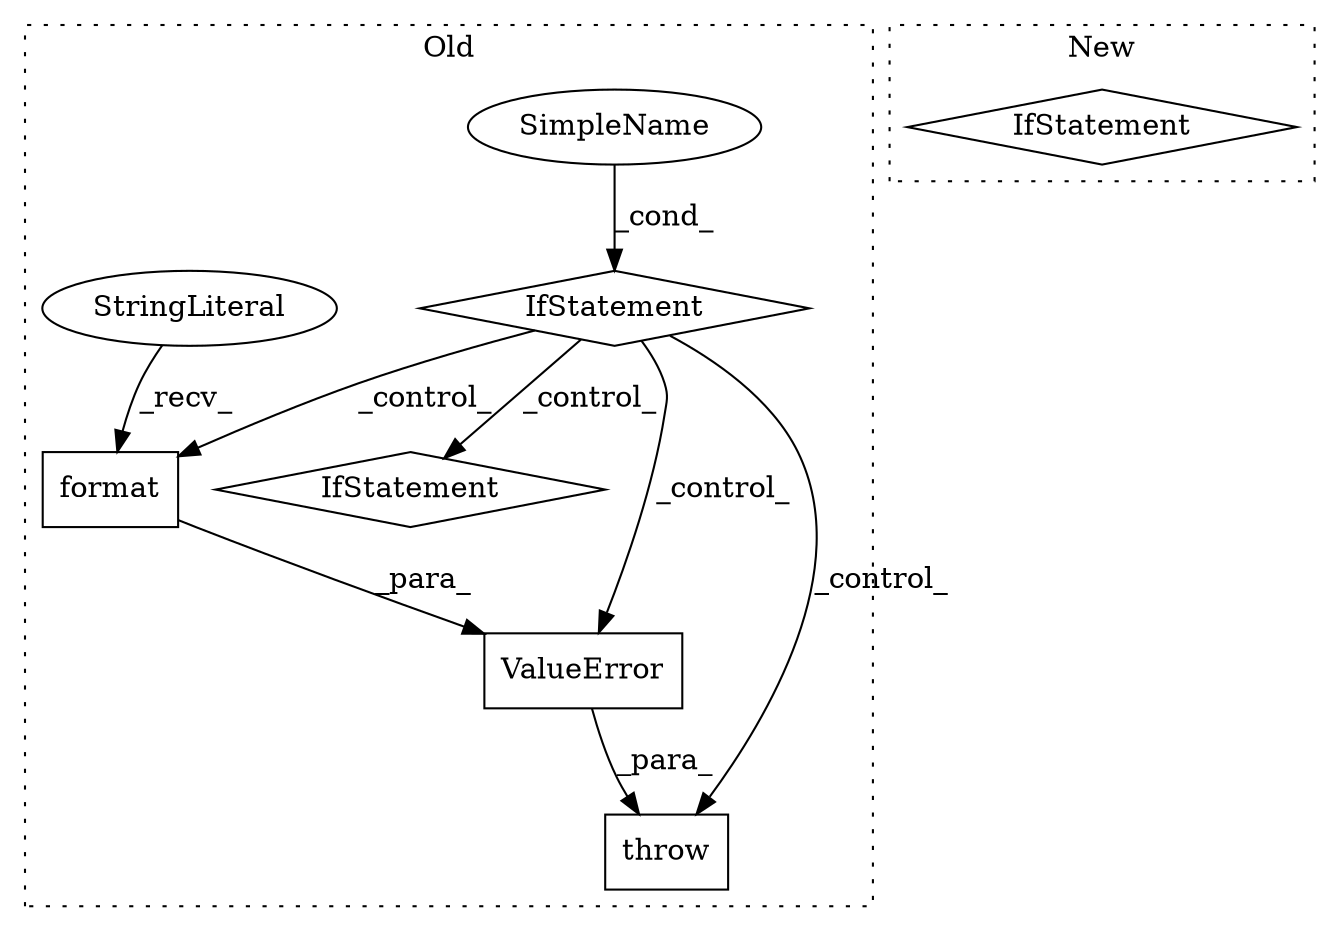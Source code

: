 digraph G {
subgraph cluster0 {
1 [label="format" a="32" s="1245,1256" l="7,1" shape="box"];
3 [label="StringLiteral" a="45" s="1211" l="33" shape="ellipse"];
4 [label="IfStatement" a="25" s="1172,1184" l="4,2" shape="diamond"];
5 [label="ValueError" a="32" s="1200,1257" l="11,1" shape="box"];
6 [label="SimpleName" a="42" s="" l="" shape="ellipse"];
7 [label="throw" a="53" s="1194" l="6" shape="box"];
8 [label="IfStatement" a="25" s="1726,1740" l="4,2" shape="diamond"];
label = "Old";
style="dotted";
}
subgraph cluster1 {
2 [label="IfStatement" a="25" s="1234,1287" l="4,2" shape="diamond"];
label = "New";
style="dotted";
}
1 -> 5 [label="_para_"];
3 -> 1 [label="_recv_"];
4 -> 5 [label="_control_"];
4 -> 1 [label="_control_"];
4 -> 7 [label="_control_"];
4 -> 8 [label="_control_"];
5 -> 7 [label="_para_"];
6 -> 4 [label="_cond_"];
}